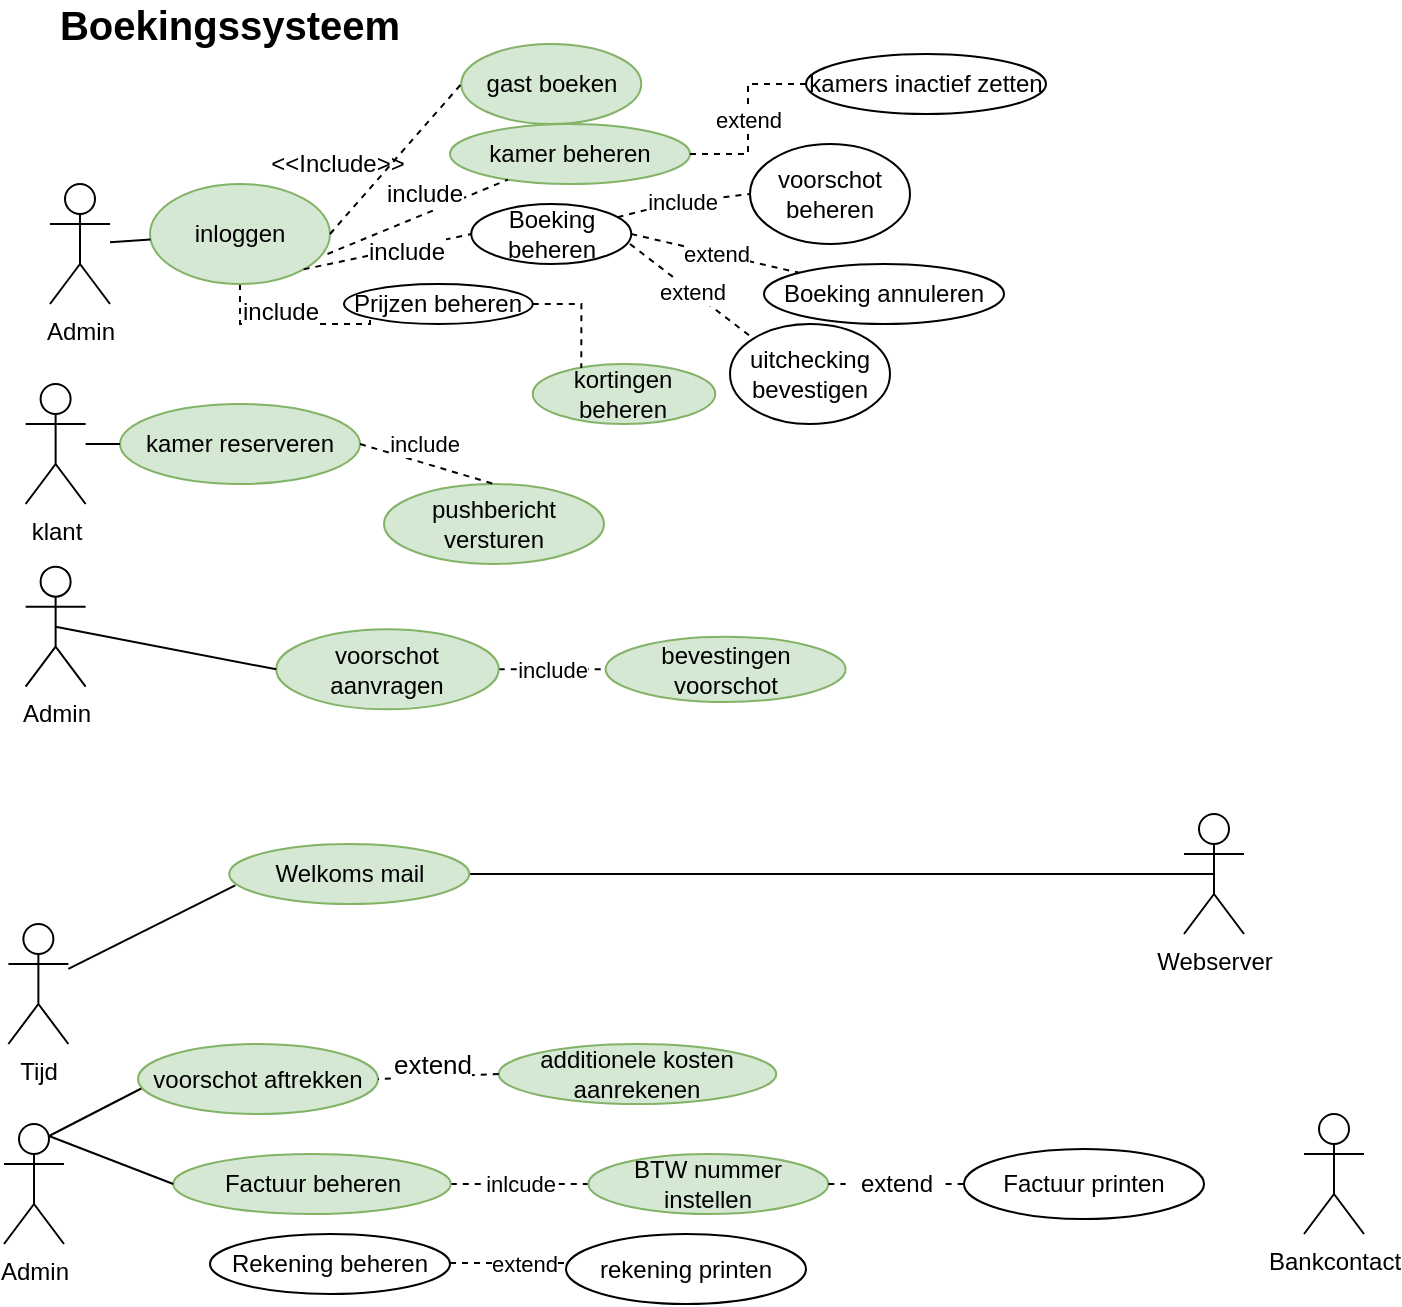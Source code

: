 <mxfile version="12.7.9" type="github">
  <diagram id="7y0MfUL8gaNoudwSiToa" name="Page-1">
    <mxGraphModel dx="860" dy="790" grid="1" gridSize="10" guides="1" tooltips="1" connect="1" arrows="1" fold="1" page="1" pageScale="1" pageWidth="850" pageHeight="1100" math="0" shadow="0">
      <root>
        <mxCell id="0" />
        <mxCell id="1" parent="0" />
        <mxCell id="AmDCgOtVscmtRrx32xW0-1" value="Bankcontact" style="shape=umlActor;verticalLabelPosition=bottom;labelBackgroundColor=#ffffff;verticalAlign=top;html=1;outlineConnect=0;" parent="1" vertex="1">
          <mxGeometry x="680" y="585" width="30" height="60" as="geometry" />
        </mxCell>
        <mxCell id="AmDCgOtVscmtRrx32xW0-2" value="Admin" style="shape=umlActor;verticalLabelPosition=bottom;labelBackgroundColor=#ffffff;verticalAlign=top;html=1;outlineConnect=0;" parent="1" vertex="1">
          <mxGeometry x="30" y="590" width="30" height="60" as="geometry" />
        </mxCell>
        <mxCell id="AmDCgOtVscmtRrx32xW0-3" value="Tijd" style="shape=umlActor;verticalLabelPosition=bottom;labelBackgroundColor=#ffffff;verticalAlign=top;html=1;outlineConnect=0;" parent="1" vertex="1">
          <mxGeometry x="32.19" y="490" width="30" height="60" as="geometry" />
        </mxCell>
        <mxCell id="AmDCgOtVscmtRrx32xW0-4" value="klant&lt;br&gt;" style="shape=umlActor;verticalLabelPosition=bottom;labelBackgroundColor=#ffffff;verticalAlign=top;html=1;outlineConnect=0;" parent="1" vertex="1">
          <mxGeometry x="40.81" y="220" width="30" height="60" as="geometry" />
        </mxCell>
        <mxCell id="AmDCgOtVscmtRrx32xW0-64" style="edgeStyle=orthogonalEdgeStyle;rounded=0;orthogonalLoop=1;jettySize=auto;html=1;exitX=0.5;exitY=1;exitDx=0;exitDy=0;entryX=0;entryY=0.5;entryDx=0;entryDy=0;endArrow=none;endFill=0;dashed=1;" parent="1" source="AmDCgOtVscmtRrx32xW0-5" target="AmDCgOtVscmtRrx32xW0-27" edge="1">
          <mxGeometry relative="1" as="geometry">
            <Array as="points">
              <mxPoint x="148" y="190" />
              <mxPoint x="213" y="190" />
              <mxPoint x="213" y="180" />
            </Array>
          </mxGeometry>
        </mxCell>
        <mxCell id="AmDCgOtVscmtRrx32xW0-5" value="inloggen" style="ellipse;whiteSpace=wrap;html=1;fillColor=#d5e8d4;strokeColor=#82b366;" parent="1" vertex="1">
          <mxGeometry x="103" y="120" width="90" height="50" as="geometry" />
        </mxCell>
        <mxCell id="AmDCgOtVscmtRrx32xW0-6" value="gast boeken" style="ellipse;whiteSpace=wrap;html=1;fillColor=#d5e8d4;strokeColor=#82b366;" parent="1" vertex="1">
          <mxGeometry x="258.63" y="50" width="90" height="40" as="geometry" />
        </mxCell>
        <mxCell id="AmDCgOtVscmtRrx32xW0-7" value="Boeking beheren" style="ellipse;whiteSpace=wrap;html=1;" parent="1" vertex="1">
          <mxGeometry x="263.63" y="130" width="80" height="30" as="geometry" />
        </mxCell>
        <mxCell id="AmDCgOtVscmtRrx32xW0-8" value="voorschot beheren" style="ellipse;whiteSpace=wrap;html=1;" parent="1" vertex="1">
          <mxGeometry x="403" y="100" width="80" height="50" as="geometry" />
        </mxCell>
        <mxCell id="AmDCgOtVscmtRrx32xW0-9" value="" style="endArrow=none;dashed=1;html=1;exitX=1;exitY=0.5;exitDx=0;exitDy=0;entryX=0;entryY=0.5;entryDx=0;entryDy=0;" parent="1" source="AmDCgOtVscmtRrx32xW0-5" target="AmDCgOtVscmtRrx32xW0-6" edge="1">
          <mxGeometry width="50" height="50" relative="1" as="geometry">
            <mxPoint x="263" y="470" as="sourcePoint" />
            <mxPoint x="313" y="420" as="targetPoint" />
            <Array as="points" />
          </mxGeometry>
        </mxCell>
        <mxCell id="AmDCgOtVscmtRrx32xW0-10" value="" style="endArrow=none;dashed=1;html=1;exitX=1;exitY=1;exitDx=0;exitDy=0;entryX=0;entryY=0.5;entryDx=0;entryDy=0;" parent="1" source="AmDCgOtVscmtRrx32xW0-5" target="AmDCgOtVscmtRrx32xW0-7" edge="1">
          <mxGeometry width="50" height="50" relative="1" as="geometry">
            <mxPoint x="263" y="470" as="sourcePoint" />
            <mxPoint x="313" y="420" as="targetPoint" />
          </mxGeometry>
        </mxCell>
        <mxCell id="AmDCgOtVscmtRrx32xW0-11" value="&amp;lt;&amp;lt;Include&amp;gt;&amp;gt;" style="text;html=1;strokeColor=none;fillColor=none;align=center;verticalAlign=middle;whiteSpace=wrap;rounded=0;" parent="1" vertex="1">
          <mxGeometry x="177" y="100" width="40" height="20" as="geometry" />
        </mxCell>
        <mxCell id="AmDCgOtVscmtRrx32xW0-12" value="kortingen beheren" style="ellipse;whiteSpace=wrap;html=1;fillColor=#d5e8d4;strokeColor=#82b366;" parent="1" vertex="1">
          <mxGeometry x="294.38" y="210" width="91.25" height="30" as="geometry" />
        </mxCell>
        <mxCell id="AmDCgOtVscmtRrx32xW0-61" style="edgeStyle=orthogonalEdgeStyle;rounded=0;orthogonalLoop=1;jettySize=auto;html=1;entryX=0.5;entryY=0.5;entryDx=0;entryDy=0;entryPerimeter=0;endArrow=none;endFill=0;" parent="1" source="AmDCgOtVscmtRrx32xW0-13" target="AmDCgOtVscmtRrx32xW0-37" edge="1">
          <mxGeometry relative="1" as="geometry" />
        </mxCell>
        <mxCell id="AmDCgOtVscmtRrx32xW0-13" value="Welkoms mail" style="ellipse;whiteSpace=wrap;html=1;fillColor=#d5e8d4;strokeColor=#82b366;" parent="1" vertex="1">
          <mxGeometry x="142.63" y="450" width="120" height="30" as="geometry" />
        </mxCell>
        <mxCell id="AmDCgOtVscmtRrx32xW0-14" value="" style="endArrow=none;html=1;entryX=0.025;entryY=0.688;entryDx=0;entryDy=0;entryPerimeter=0;" parent="1" source="AmDCgOtVscmtRrx32xW0-3" target="AmDCgOtVscmtRrx32xW0-13" edge="1">
          <mxGeometry width="50" height="50" relative="1" as="geometry">
            <mxPoint x="62.19" y="502.351" as="sourcePoint" />
            <mxPoint x="362.19" y="342.66" as="targetPoint" />
          </mxGeometry>
        </mxCell>
        <mxCell id="AmDCgOtVscmtRrx32xW0-15" value="kamer reserveren" style="ellipse;whiteSpace=wrap;html=1;fillColor=#d5e8d4;strokeColor=#82b366;" parent="1" vertex="1">
          <mxGeometry x="88" y="230" width="120" height="40" as="geometry" />
        </mxCell>
        <mxCell id="AmDCgOtVscmtRrx32xW0-16" value="" style="endArrow=none;html=1;entryX=0;entryY=0.5;entryDx=0;entryDy=0;" parent="1" source="AmDCgOtVscmtRrx32xW0-4" target="AmDCgOtVscmtRrx32xW0-15" edge="1">
          <mxGeometry width="50" height="50" relative="1" as="geometry">
            <mxPoint x="310.81" y="180" as="sourcePoint" />
            <mxPoint x="360.81" y="130" as="targetPoint" />
          </mxGeometry>
        </mxCell>
        <mxCell id="AmDCgOtVscmtRrx32xW0-17" value="kamer beheren" style="ellipse;whiteSpace=wrap;html=1;fillColor=#d5e8d4;strokeColor=#82b366;" parent="1" vertex="1">
          <mxGeometry x="253" y="90" width="120" height="30" as="geometry" />
        </mxCell>
        <mxCell id="AmDCgOtVscmtRrx32xW0-18" value="" style="endArrow=none;dashed=1;html=1;" parent="1" target="AmDCgOtVscmtRrx32xW0-17" edge="1">
          <mxGeometry width="50" height="50" relative="1" as="geometry">
            <mxPoint x="191.75" y="155" as="sourcePoint" />
            <mxPoint x="241.75" y="105" as="targetPoint" />
          </mxGeometry>
        </mxCell>
        <mxCell id="AmDCgOtVscmtRrx32xW0-70" value="&lt;div&gt;include&lt;/div&gt;" style="text;html=1;align=center;verticalAlign=middle;resizable=0;points=[];labelBackgroundColor=#ffffff;" parent="AmDCgOtVscmtRrx32xW0-18" vertex="1" connectable="0">
          <mxGeometry x="0.273" relative="1" as="geometry">
            <mxPoint x="-9.07" y="-6.38" as="offset" />
          </mxGeometry>
        </mxCell>
        <mxCell id="AmDCgOtVscmtRrx32xW0-20" value="Boekingssysteem" style="text;html=1;strokeColor=none;fillColor=none;align=center;verticalAlign=middle;whiteSpace=wrap;rounded=0;fontSize=20;fontStyle=1" parent="1" vertex="1">
          <mxGeometry x="123" y="30" width="40" height="20" as="geometry" />
        </mxCell>
        <mxCell id="AmDCgOtVscmtRrx32xW0-21" value="Admin" style="shape=umlActor;verticalLabelPosition=bottom;labelBackgroundColor=#ffffff;verticalAlign=top;html=1;outlineConnect=0;" parent="1" vertex="1">
          <mxGeometry x="40.81" y="311.33" width="30" height="60" as="geometry" />
        </mxCell>
        <mxCell id="AmDCgOtVscmtRrx32xW0-24" value="include" style="edgeStyle=orthogonalEdgeStyle;rounded=0;orthogonalLoop=1;jettySize=auto;html=1;exitX=1;exitY=0.5;exitDx=0;exitDy=0;dashed=1;endArrow=none;endFill=0;" parent="1" source="AmDCgOtVscmtRrx32xW0-25" target="AmDCgOtVscmtRrx32xW0-26" edge="1">
          <mxGeometry relative="1" as="geometry" />
        </mxCell>
        <mxCell id="AmDCgOtVscmtRrx32xW0-25" value="voorschot aanvragen" style="ellipse;whiteSpace=wrap;html=1;fillColor=#d5e8d4;strokeColor=#82b366;" parent="1" vertex="1">
          <mxGeometry x="166.12" y="342.66" width="111.25" height="40" as="geometry" />
        </mxCell>
        <mxCell id="AmDCgOtVscmtRrx32xW0-26" value="bevestingen voorschot" style="ellipse;whiteSpace=wrap;html=1;fillColor=#d5e8d4;strokeColor=#82b366;" parent="1" vertex="1">
          <mxGeometry x="330.81" y="346.33" width="120" height="32.66" as="geometry" />
        </mxCell>
        <mxCell id="AmDCgOtVscmtRrx32xW0-65" style="edgeStyle=orthogonalEdgeStyle;rounded=0;orthogonalLoop=1;jettySize=auto;html=1;exitX=1;exitY=0.5;exitDx=0;exitDy=0;entryX=0.266;entryY=0.067;entryDx=0;entryDy=0;entryPerimeter=0;endArrow=none;endFill=0;dashed=1;" parent="1" source="AmDCgOtVscmtRrx32xW0-27" target="AmDCgOtVscmtRrx32xW0-12" edge="1">
          <mxGeometry relative="1" as="geometry" />
        </mxCell>
        <mxCell id="AmDCgOtVscmtRrx32xW0-27" value="Prijzen beheren" style="ellipse;whiteSpace=wrap;html=1;" parent="1" vertex="1">
          <mxGeometry x="200" y="170" width="94.38" height="20" as="geometry" />
        </mxCell>
        <mxCell id="AmDCgOtVscmtRrx32xW0-29" value="" style="endArrow=none;html=1;" parent="1" source="AmDCgOtVscmtRrx32xW0-33" target="AmDCgOtVscmtRrx32xW0-5" edge="1">
          <mxGeometry width="50" height="50" relative="1" as="geometry">
            <mxPoint x="143" y="430" as="sourcePoint" />
            <mxPoint x="193" y="380" as="targetPoint" />
          </mxGeometry>
        </mxCell>
        <mxCell id="AmDCgOtVscmtRrx32xW0-30" value="inlcude" style="edgeStyle=orthogonalEdgeStyle;rounded=0;orthogonalLoop=1;jettySize=auto;html=1;exitX=1;exitY=0.5;exitDx=0;exitDy=0;entryX=0;entryY=0.5;entryDx=0;entryDy=0;endArrow=none;endFill=0;dashed=1;" parent="1" source="AmDCgOtVscmtRrx32xW0-31" target="AmDCgOtVscmtRrx32xW0-36" edge="1">
          <mxGeometry relative="1" as="geometry" />
        </mxCell>
        <mxCell id="AmDCgOtVscmtRrx32xW0-31" value="Factuur beheren" style="ellipse;whiteSpace=wrap;html=1;fillColor=#d5e8d4;strokeColor=#82b366;" parent="1" vertex="1">
          <mxGeometry x="114.63" y="605" width="138.75" height="30" as="geometry" />
        </mxCell>
        <mxCell id="AmDCgOtVscmtRrx32xW0-32" value="additionele kosten&lt;br&gt;aanrekenen" style="ellipse;whiteSpace=wrap;html=1;fillColor=#d5e8d4;strokeColor=#82b366;" parent="1" vertex="1">
          <mxGeometry x="277.37" y="550" width="138.75" height="30" as="geometry" />
        </mxCell>
        <mxCell id="AmDCgOtVscmtRrx32xW0-33" value="Admin" style="shape=umlActor;verticalLabelPosition=bottom;labelBackgroundColor=#ffffff;verticalAlign=top;html=1;outlineConnect=0;" parent="1" vertex="1">
          <mxGeometry x="53" y="120" width="30" height="60" as="geometry" />
        </mxCell>
        <mxCell id="AmDCgOtVscmtRrx32xW0-34" value="" style="endArrow=none;html=1;exitX=0.75;exitY=0.1;exitDx=0;exitDy=0;exitPerimeter=0;" parent="1" source="AmDCgOtVscmtRrx32xW0-2" edge="1">
          <mxGeometry width="50" height="50" relative="1" as="geometry">
            <mxPoint x="190" y="510" as="sourcePoint" />
            <mxPoint x="103" y="570" as="targetPoint" />
          </mxGeometry>
        </mxCell>
        <mxCell id="AmDCgOtVscmtRrx32xW0-35" value="" style="endArrow=none;html=1;entryX=0;entryY=0.5;entryDx=0;entryDy=0;exitX=0.75;exitY=0.1;exitDx=0;exitDy=0;exitPerimeter=0;" parent="1" source="AmDCgOtVscmtRrx32xW0-2" target="AmDCgOtVscmtRrx32xW0-31" edge="1">
          <mxGeometry width="50" height="50" relative="1" as="geometry">
            <mxPoint x="56" y="630" as="sourcePoint" />
            <mxPoint x="106" y="580" as="targetPoint" />
          </mxGeometry>
        </mxCell>
        <mxCell id="AmDCgOtVscmtRrx32xW0-73" style="edgeStyle=orthogonalEdgeStyle;rounded=0;orthogonalLoop=1;jettySize=auto;html=1;exitX=1;exitY=0.5;exitDx=0;exitDy=0;entryX=0;entryY=0.5;entryDx=0;entryDy=0;dashed=1;endArrow=none;endFill=0;" parent="1" source="AmDCgOtVscmtRrx32xW0-74" target="AmDCgOtVscmtRrx32xW0-56" edge="1">
          <mxGeometry relative="1" as="geometry" />
        </mxCell>
        <mxCell id="AmDCgOtVscmtRrx32xW0-36" value="BTW nummer instellen" style="ellipse;whiteSpace=wrap;html=1;fillColor=#d5e8d4;strokeColor=#82b366;" parent="1" vertex="1">
          <mxGeometry x="322.19" y="605" width="120" height="30" as="geometry" />
        </mxCell>
        <mxCell id="AmDCgOtVscmtRrx32xW0-37" value="Webserver" style="shape=umlActor;verticalLabelPosition=bottom;labelBackgroundColor=#ffffff;verticalAlign=top;html=1;outlineConnect=0;" parent="1" vertex="1">
          <mxGeometry x="620" y="435" width="30" height="60" as="geometry" />
        </mxCell>
        <mxCell id="AmDCgOtVscmtRrx32xW0-38" value="" style="endArrow=none;html=1;exitX=0.5;exitY=0.5;exitDx=0;exitDy=0;exitPerimeter=0;entryX=0;entryY=0.5;entryDx=0;entryDy=0;" parent="1" source="AmDCgOtVscmtRrx32xW0-21" target="AmDCgOtVscmtRrx32xW0-25" edge="1">
          <mxGeometry width="50" height="50" relative="1" as="geometry">
            <mxPoint x="110.81" y="387.66" as="sourcePoint" />
            <mxPoint x="160.81" y="337.66" as="targetPoint" />
          </mxGeometry>
        </mxCell>
        <mxCell id="AmDCgOtVscmtRrx32xW0-39" value="pushbericht&lt;br&gt;versturen" style="ellipse;whiteSpace=wrap;html=1;fillColor=#d5e8d4;strokeColor=#82b366;" parent="1" vertex="1">
          <mxGeometry x="220" y="270" width="110" height="40" as="geometry" />
        </mxCell>
        <mxCell id="AmDCgOtVscmtRrx32xW0-41" value="include" style="endArrow=none;dashed=1;html=1;entryX=0;entryY=0.5;entryDx=0;entryDy=0;" parent="1" source="AmDCgOtVscmtRrx32xW0-7" target="AmDCgOtVscmtRrx32xW0-8" edge="1">
          <mxGeometry width="50" height="50" relative="1" as="geometry">
            <mxPoint x="333" y="190" as="sourcePoint" />
            <mxPoint x="383" y="140" as="targetPoint" />
            <Array as="points">
              <mxPoint x="363" y="130" />
            </Array>
          </mxGeometry>
        </mxCell>
        <mxCell id="AmDCgOtVscmtRrx32xW0-42" value="uitchecking bevestigen" style="ellipse;whiteSpace=wrap;html=1;" parent="1" vertex="1">
          <mxGeometry x="393" y="190" width="80" height="50" as="geometry" />
        </mxCell>
        <mxCell id="AmDCgOtVscmtRrx32xW0-43" value="extend" style="endArrow=none;dashed=1;html=1;entryX=0;entryY=0;entryDx=0;entryDy=0;" parent="1" target="AmDCgOtVscmtRrx32xW0-42" edge="1">
          <mxGeometry width="50" height="50" relative="1" as="geometry">
            <mxPoint x="343" y="150" as="sourcePoint" />
            <mxPoint x="393" y="100" as="targetPoint" />
          </mxGeometry>
        </mxCell>
        <mxCell id="AmDCgOtVscmtRrx32xW0-44" value="voorschot aftrekken" style="ellipse;whiteSpace=wrap;html=1;fillColor=#d5e8d4;strokeColor=#82b366;" parent="1" vertex="1">
          <mxGeometry x="97" y="550" width="120" height="35" as="geometry" />
        </mxCell>
        <mxCell id="AmDCgOtVscmtRrx32xW0-45" value="" style="endArrow=none;dashed=1;html=1;entryX=1;entryY=0.5;entryDx=0;entryDy=0;exitX=0;exitY=0.5;exitDx=0;exitDy=0;" parent="1" source="AmDCgOtVscmtRrx32xW0-32" target="AmDCgOtVscmtRrx32xW0-44" edge="1">
          <mxGeometry width="50" height="50" relative="1" as="geometry">
            <mxPoint x="257.38" y="570" as="sourcePoint" />
            <mxPoint x="307.38" y="520" as="targetPoint" />
          </mxGeometry>
        </mxCell>
        <mxCell id="AmDCgOtVscmtRrx32xW0-46" value="extend" style="text;html=1;align=center;verticalAlign=middle;resizable=0;points=[];labelBackgroundColor=#ffffff;fontSize=13;" parent="AmDCgOtVscmtRrx32xW0-45" vertex="1" connectable="0">
          <mxGeometry x="-0.452" y="4" relative="1" as="geometry">
            <mxPoint x="-17.55" y="-9.7" as="offset" />
          </mxGeometry>
        </mxCell>
        <mxCell id="AmDCgOtVscmtRrx32xW0-47" value="Boeking annuleren" style="ellipse;whiteSpace=wrap;html=1;" parent="1" vertex="1">
          <mxGeometry x="410" y="160" width="120" height="30" as="geometry" />
        </mxCell>
        <mxCell id="AmDCgOtVscmtRrx32xW0-48" value="extend" style="endArrow=none;dashed=1;html=1;entryX=0;entryY=0;entryDx=0;entryDy=0;exitX=1;exitY=0.5;exitDx=0;exitDy=0;" parent="1" source="AmDCgOtVscmtRrx32xW0-7" target="AmDCgOtVscmtRrx32xW0-47" edge="1">
          <mxGeometry width="50" height="50" relative="1" as="geometry">
            <mxPoint x="263" y="370" as="sourcePoint" />
            <mxPoint x="313" y="320" as="targetPoint" />
          </mxGeometry>
        </mxCell>
        <mxCell id="AmDCgOtVscmtRrx32xW0-52" value="Rekening beheren" style="ellipse;whiteSpace=wrap;html=1;" parent="1" vertex="1">
          <mxGeometry x="133" y="645" width="120" height="30" as="geometry" />
        </mxCell>
        <mxCell id="AmDCgOtVscmtRrx32xW0-54" value="extend" style="edgeStyle=orthogonalEdgeStyle;rounded=0;orthogonalLoop=1;jettySize=auto;html=1;exitX=1;exitY=0.5;exitDx=0;exitDy=0;entryX=0;entryY=0.5;entryDx=0;entryDy=0;endArrow=none;endFill=0;dashed=1;" parent="1" edge="1">
          <mxGeometry x="0.064" relative="1" as="geometry">
            <mxPoint x="253" y="659.5" as="sourcePoint" />
            <mxPoint x="321.81" y="659.5" as="targetPoint" />
            <Array as="points">
              <mxPoint x="300" y="660" />
              <mxPoint x="300" y="660" />
            </Array>
            <mxPoint as="offset" />
          </mxGeometry>
        </mxCell>
        <mxCell id="AmDCgOtVscmtRrx32xW0-55" value="rekening printen" style="ellipse;whiteSpace=wrap;html=1;" parent="1" vertex="1">
          <mxGeometry x="311" y="645" width="120" height="35" as="geometry" />
        </mxCell>
        <mxCell id="AmDCgOtVscmtRrx32xW0-56" value="Factuur printen" style="ellipse;whiteSpace=wrap;html=1;" parent="1" vertex="1">
          <mxGeometry x="510" y="602.5" width="120" height="35" as="geometry" />
        </mxCell>
        <mxCell id="AmDCgOtVscmtRrx32xW0-57" value="&lt;div&gt;include&lt;/div&gt;" style="endArrow=none;dashed=1;html=1;entryX=0.5;entryY=0;entryDx=0;entryDy=0;exitX=1;exitY=0.5;exitDx=0;exitDy=0;" parent="1" source="AmDCgOtVscmtRrx32xW0-15" target="AmDCgOtVscmtRrx32xW0-39" edge="1">
          <mxGeometry x="-0.123" y="9" width="50" height="50" relative="1" as="geometry">
            <mxPoint x="217" y="230" as="sourcePoint" />
            <mxPoint x="270" y="250" as="targetPoint" />
            <mxPoint as="offset" />
          </mxGeometry>
        </mxCell>
        <mxCell id="AmDCgOtVscmtRrx32xW0-69" value="extend" style="edgeStyle=orthogonalEdgeStyle;rounded=0;orthogonalLoop=1;jettySize=auto;html=1;exitX=0;exitY=0.5;exitDx=0;exitDy=0;entryX=1;entryY=0.5;entryDx=0;entryDy=0;dashed=1;endArrow=none;endFill=0;" parent="1" source="AmDCgOtVscmtRrx32xW0-68" target="AmDCgOtVscmtRrx32xW0-17" edge="1">
          <mxGeometry relative="1" as="geometry" />
        </mxCell>
        <mxCell id="AmDCgOtVscmtRrx32xW0-68" value="kamers inactief zetten" style="ellipse;whiteSpace=wrap;html=1;" parent="1" vertex="1">
          <mxGeometry x="431" y="55" width="120" height="30" as="geometry" />
        </mxCell>
        <mxCell id="AmDCgOtVscmtRrx32xW0-71" value="&lt;div&gt;include&lt;/div&gt;" style="text;html=1;align=center;verticalAlign=middle;resizable=0;points=[];labelBackgroundColor=#ffffff;" parent="1" vertex="1" connectable="0">
          <mxGeometry x="240.004" y="159.998" as="geometry">
            <mxPoint x="-9.07" y="-6.38" as="offset" />
          </mxGeometry>
        </mxCell>
        <mxCell id="AmDCgOtVscmtRrx32xW0-72" value="&lt;div&gt;include&lt;/div&gt;" style="text;html=1;align=center;verticalAlign=middle;resizable=0;points=[];labelBackgroundColor=#ffffff;" parent="1" vertex="1" connectable="0">
          <mxGeometry x="177.004" y="189.998" as="geometry">
            <mxPoint x="-9.07" y="-6.38" as="offset" />
          </mxGeometry>
        </mxCell>
        <mxCell id="AmDCgOtVscmtRrx32xW0-74" value="extend" style="text;html=1;align=center;verticalAlign=middle;resizable=0;points=[];autosize=1;" parent="1" vertex="1">
          <mxGeometry x="450.81" y="610" width="50" height="20" as="geometry" />
        </mxCell>
        <mxCell id="AmDCgOtVscmtRrx32xW0-75" style="edgeStyle=orthogonalEdgeStyle;rounded=0;orthogonalLoop=1;jettySize=auto;html=1;exitX=1;exitY=0.5;exitDx=0;exitDy=0;entryX=0;entryY=0.5;entryDx=0;entryDy=0;dashed=1;endArrow=none;endFill=0;" parent="1" source="AmDCgOtVscmtRrx32xW0-36" target="AmDCgOtVscmtRrx32xW0-74" edge="1">
          <mxGeometry relative="1" as="geometry">
            <mxPoint x="442.19" y="620" as="sourcePoint" />
            <mxPoint x="470" y="617.5" as="targetPoint" />
          </mxGeometry>
        </mxCell>
      </root>
    </mxGraphModel>
  </diagram>
</mxfile>
